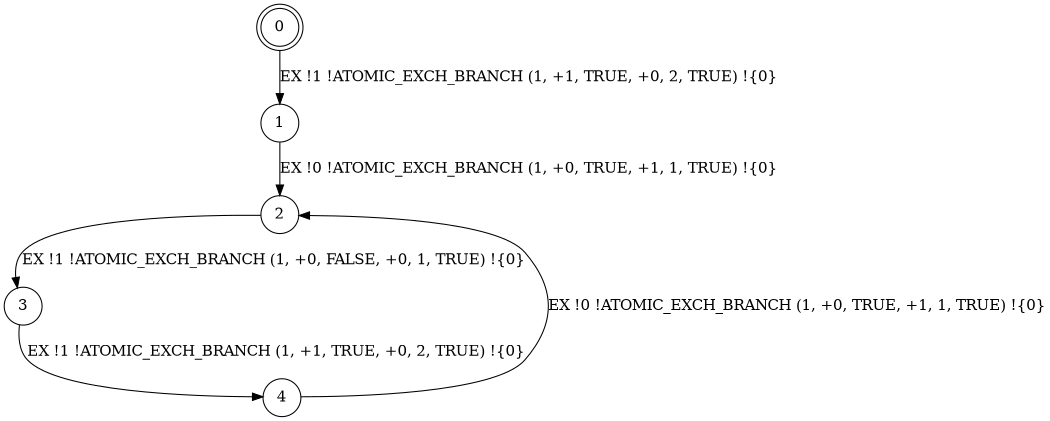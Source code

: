 digraph BCG {
size = "7, 10.5";
center = TRUE;
node [shape = circle];
0 [peripheries = 2];
0 -> 1 [label = "EX !1 !ATOMIC_EXCH_BRANCH (1, +1, TRUE, +0, 2, TRUE) !{0}"];
1 -> 2 [label = "EX !0 !ATOMIC_EXCH_BRANCH (1, +0, TRUE, +1, 1, TRUE) !{0}"];
2 -> 3 [label = "EX !1 !ATOMIC_EXCH_BRANCH (1, +0, FALSE, +0, 1, TRUE) !{0}"];
3 -> 4 [label = "EX !1 !ATOMIC_EXCH_BRANCH (1, +1, TRUE, +0, 2, TRUE) !{0}"];
4 -> 2 [label = "EX !0 !ATOMIC_EXCH_BRANCH (1, +0, TRUE, +1, 1, TRUE) !{0}"];
}

